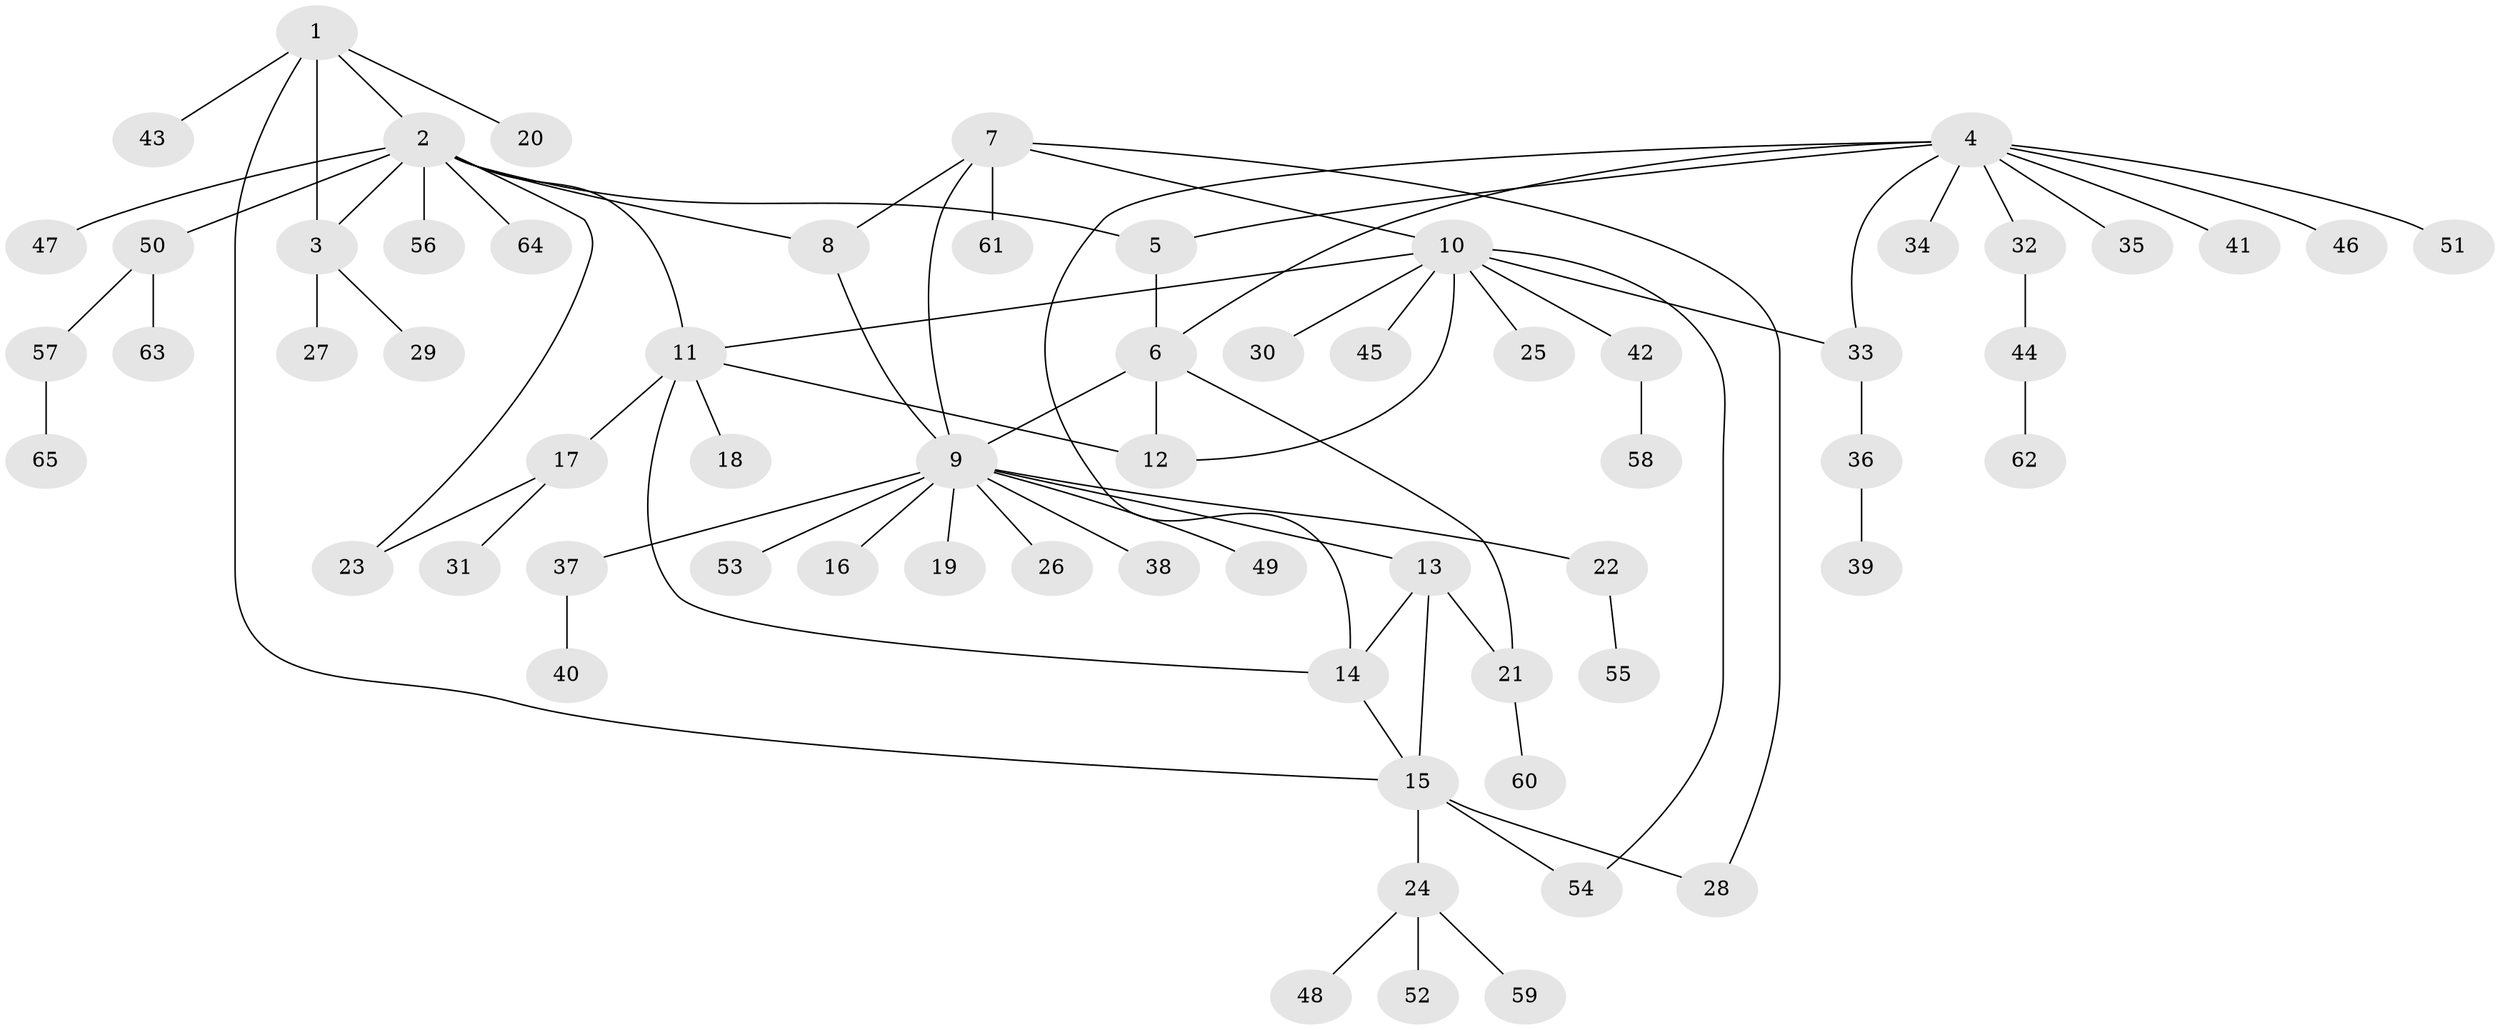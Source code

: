 // Generated by graph-tools (version 1.1) at 2025/11/02/27/25 16:11:33]
// undirected, 65 vertices, 80 edges
graph export_dot {
graph [start="1"]
  node [color=gray90,style=filled];
  1;
  2;
  3;
  4;
  5;
  6;
  7;
  8;
  9;
  10;
  11;
  12;
  13;
  14;
  15;
  16;
  17;
  18;
  19;
  20;
  21;
  22;
  23;
  24;
  25;
  26;
  27;
  28;
  29;
  30;
  31;
  32;
  33;
  34;
  35;
  36;
  37;
  38;
  39;
  40;
  41;
  42;
  43;
  44;
  45;
  46;
  47;
  48;
  49;
  50;
  51;
  52;
  53;
  54;
  55;
  56;
  57;
  58;
  59;
  60;
  61;
  62;
  63;
  64;
  65;
  1 -- 2;
  1 -- 3;
  1 -- 15;
  1 -- 20;
  1 -- 43;
  2 -- 3;
  2 -- 5;
  2 -- 8;
  2 -- 11;
  2 -- 23;
  2 -- 47;
  2 -- 50;
  2 -- 56;
  2 -- 64;
  3 -- 27;
  3 -- 29;
  4 -- 5;
  4 -- 6;
  4 -- 14;
  4 -- 32;
  4 -- 33;
  4 -- 34;
  4 -- 35;
  4 -- 41;
  4 -- 46;
  4 -- 51;
  5 -- 6;
  6 -- 9;
  6 -- 12;
  6 -- 21;
  7 -- 8;
  7 -- 9;
  7 -- 10;
  7 -- 28;
  7 -- 61;
  8 -- 9;
  9 -- 13;
  9 -- 16;
  9 -- 19;
  9 -- 22;
  9 -- 26;
  9 -- 37;
  9 -- 38;
  9 -- 49;
  9 -- 53;
  10 -- 11;
  10 -- 12;
  10 -- 25;
  10 -- 30;
  10 -- 33;
  10 -- 42;
  10 -- 45;
  10 -- 54;
  11 -- 12;
  11 -- 14;
  11 -- 17;
  11 -- 18;
  13 -- 14;
  13 -- 15;
  13 -- 21;
  14 -- 15;
  15 -- 24;
  15 -- 28;
  15 -- 54;
  17 -- 23;
  17 -- 31;
  21 -- 60;
  22 -- 55;
  24 -- 48;
  24 -- 52;
  24 -- 59;
  32 -- 44;
  33 -- 36;
  36 -- 39;
  37 -- 40;
  42 -- 58;
  44 -- 62;
  50 -- 57;
  50 -- 63;
  57 -- 65;
}
